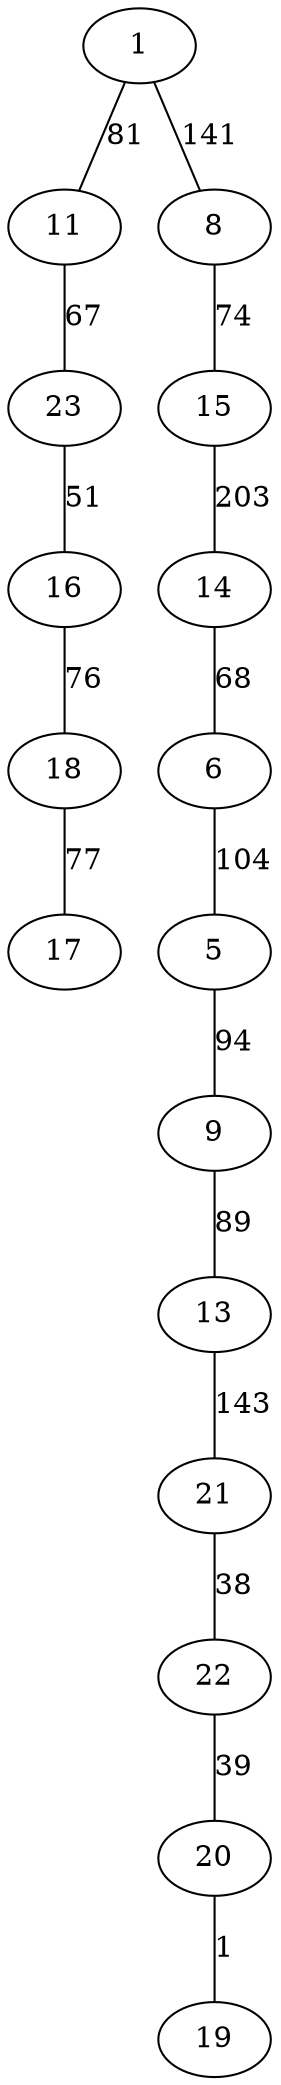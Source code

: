 graph {
"1" -- "11" [label="81"]
"11" -- "23" [label="67"]
"23" -- "16" [label="51"]
"16" -- "18" [label="76"]
"18" -- "17" [label="77"]
"1" -- "8" [label="141"]
"8" -- "15" [label="74"]
"15" -- "14" [label="203"]
"14" -- "6" [label="68"]
"6" -- "5" [label="104"]
"5" -- "9" [label="94"]
"9" -- "13" [label="89"]
"13" -- "21" [label="143"]
"21" -- "22" [label="38"]
"22" -- "20" [label="39"]
"20" -- "19" [label="1"]
}